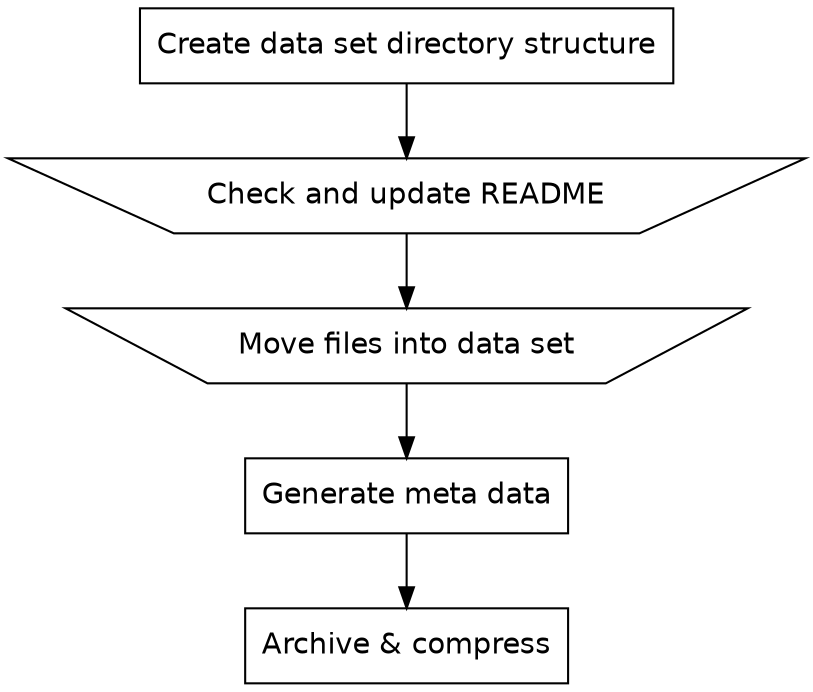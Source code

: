 digraph arctool {

  node[shape=box fontname="helvetica" fontcolor=black]

  create_new_archive[label="Create data set directory structure"];
  generate_manifest[label="Generate meta data"];
  archive_and_compress[label="Archive & compress"];

  node[shape=invtrapezium fontname="helvetica" fontcolor=black]
  update_readme[label="Check and update README"];
  add_data[label="Move files into data set"] ;

  create_new_archive -> update_readme;
  update_readme -> add_data;
  add_data -> generate_manifest;
  generate_manifest -> archive_and_compress;

}
